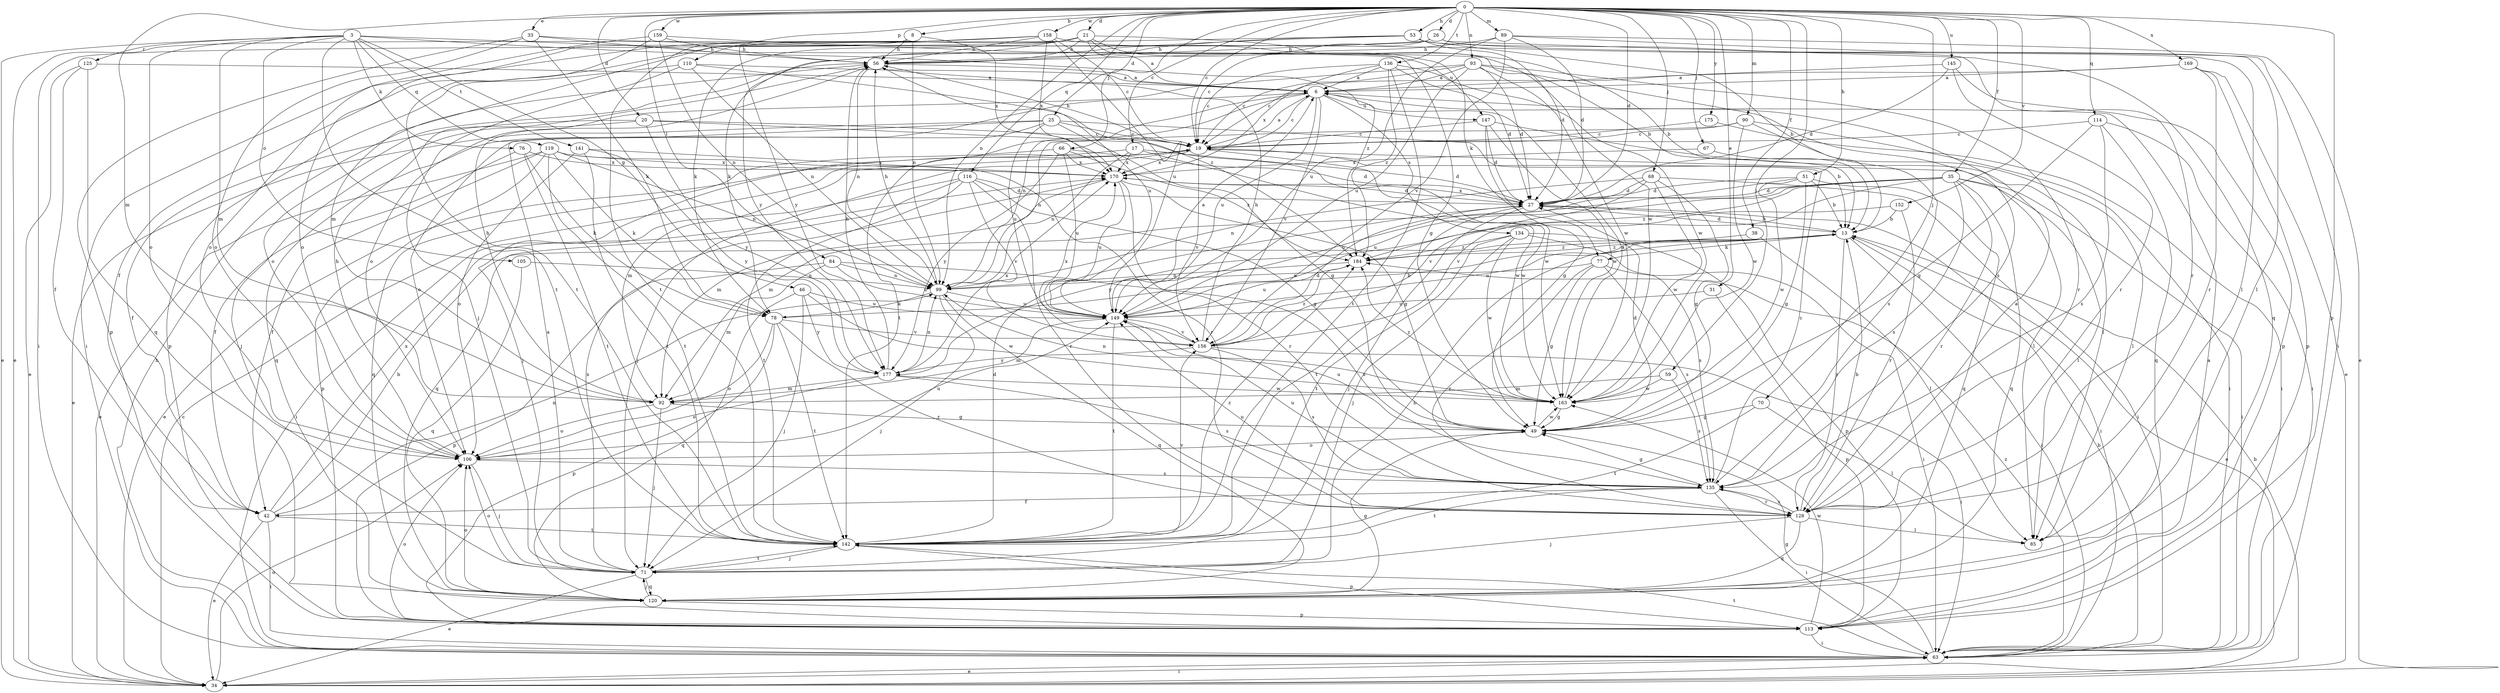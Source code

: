 strict digraph  {
0;
3;
6;
8;
13;
17;
19;
20;
21;
25;
26;
27;
31;
33;
34;
35;
38;
42;
46;
49;
51;
53;
56;
59;
63;
66;
67;
68;
70;
71;
76;
77;
78;
84;
85;
89;
90;
92;
93;
99;
105;
106;
110;
113;
114;
116;
119;
120;
125;
128;
134;
135;
136;
141;
142;
145;
147;
149;
152;
156;
158;
159;
163;
169;
170;
175;
177;
184;
0 -> 8  [label=b];
0 -> 17  [label=c];
0 -> 19  [label=c];
0 -> 20  [label=d];
0 -> 21  [label=d];
0 -> 25  [label=d];
0 -> 26  [label=d];
0 -> 27  [label=d];
0 -> 31  [label=e];
0 -> 33  [label=e];
0 -> 35  [label=f];
0 -> 38  [label=f];
0 -> 51  [label=h];
0 -> 53  [label=h];
0 -> 59  [label=i];
0 -> 66  [label=j];
0 -> 67  [label=j];
0 -> 68  [label=j];
0 -> 70  [label=j];
0 -> 84  [label=l];
0 -> 89  [label=m];
0 -> 90  [label=m];
0 -> 92  [label=m];
0 -> 93  [label=n];
0 -> 99  [label=n];
0 -> 110  [label=p];
0 -> 113  [label=p];
0 -> 114  [label=q];
0 -> 116  [label=q];
0 -> 136  [label=t];
0 -> 145  [label=u];
0 -> 152  [label=v];
0 -> 158  [label=w];
0 -> 159  [label=w];
0 -> 169  [label=x];
0 -> 175  [label=y];
3 -> 34  [label=e];
3 -> 46  [label=g];
3 -> 76  [label=k];
3 -> 92  [label=m];
3 -> 105  [label=o];
3 -> 106  [label=o];
3 -> 119  [label=q];
3 -> 125  [label=r];
3 -> 141  [label=t];
3 -> 142  [label=t];
3 -> 147  [label=u];
3 -> 184  [label=z];
6 -> 19  [label=c];
6 -> 99  [label=n];
6 -> 134  [label=s];
6 -> 142  [label=t];
6 -> 147  [label=u];
6 -> 149  [label=u];
6 -> 156  [label=v];
8 -> 56  [label=h];
8 -> 99  [label=n];
8 -> 106  [label=o];
8 -> 170  [label=x];
13 -> 27  [label=d];
13 -> 34  [label=e];
13 -> 63  [label=i];
13 -> 77  [label=k];
13 -> 128  [label=r];
13 -> 149  [label=u];
13 -> 184  [label=z];
17 -> 27  [label=d];
17 -> 71  [label=j];
17 -> 99  [label=n];
17 -> 163  [label=w];
17 -> 170  [label=x];
19 -> 6  [label=a];
19 -> 34  [label=e];
19 -> 56  [label=h];
19 -> 71  [label=j];
19 -> 85  [label=l];
19 -> 92  [label=m];
19 -> 156  [label=v];
19 -> 163  [label=w];
19 -> 170  [label=x];
20 -> 19  [label=c];
20 -> 42  [label=f];
20 -> 71  [label=j];
20 -> 163  [label=w];
20 -> 177  [label=y];
21 -> 6  [label=a];
21 -> 49  [label=g];
21 -> 56  [label=h];
21 -> 63  [label=i];
21 -> 77  [label=k];
21 -> 78  [label=k];
21 -> 142  [label=t];
21 -> 163  [label=w];
21 -> 177  [label=y];
25 -> 13  [label=b];
25 -> 19  [label=c];
25 -> 34  [label=e];
25 -> 49  [label=g];
25 -> 106  [label=o];
25 -> 120  [label=q];
25 -> 149  [label=u];
26 -> 19  [label=c];
26 -> 42  [label=f];
26 -> 56  [label=h];
26 -> 120  [label=q];
26 -> 128  [label=r];
27 -> 13  [label=b];
27 -> 63  [label=i];
27 -> 71  [label=j];
27 -> 142  [label=t];
27 -> 170  [label=x];
31 -> 113  [label=p];
31 -> 149  [label=u];
33 -> 56  [label=h];
33 -> 78  [label=k];
33 -> 85  [label=l];
33 -> 106  [label=o];
33 -> 113  [label=p];
34 -> 13  [label=b];
34 -> 19  [label=c];
34 -> 63  [label=i];
34 -> 106  [label=o];
35 -> 27  [label=d];
35 -> 63  [label=i];
35 -> 85  [label=l];
35 -> 92  [label=m];
35 -> 120  [label=q];
35 -> 128  [label=r];
35 -> 135  [label=s];
35 -> 149  [label=u];
35 -> 156  [label=v];
35 -> 184  [label=z];
38 -> 85  [label=l];
38 -> 184  [label=z];
42 -> 13  [label=b];
42 -> 34  [label=e];
42 -> 63  [label=i];
42 -> 99  [label=n];
42 -> 142  [label=t];
42 -> 170  [label=x];
46 -> 71  [label=j];
46 -> 120  [label=q];
46 -> 149  [label=u];
46 -> 163  [label=w];
46 -> 177  [label=y];
49 -> 27  [label=d];
49 -> 106  [label=o];
49 -> 149  [label=u];
49 -> 163  [label=w];
51 -> 13  [label=b];
51 -> 27  [label=d];
51 -> 49  [label=g];
51 -> 120  [label=q];
51 -> 149  [label=u];
51 -> 163  [label=w];
53 -> 13  [label=b];
53 -> 27  [label=d];
53 -> 56  [label=h];
53 -> 78  [label=k];
53 -> 85  [label=l];
53 -> 92  [label=m];
56 -> 6  [label=a];
56 -> 99  [label=n];
56 -> 106  [label=o];
56 -> 149  [label=u];
59 -> 92  [label=m];
59 -> 135  [label=s];
59 -> 163  [label=w];
63 -> 13  [label=b];
63 -> 34  [label=e];
63 -> 49  [label=g];
63 -> 56  [label=h];
63 -> 142  [label=t];
63 -> 184  [label=z];
66 -> 27  [label=d];
66 -> 120  [label=q];
66 -> 149  [label=u];
66 -> 170  [label=x];
66 -> 177  [label=y];
66 -> 184  [label=z];
67 -> 85  [label=l];
67 -> 170  [label=x];
68 -> 27  [label=d];
68 -> 49  [label=g];
68 -> 63  [label=i];
68 -> 99  [label=n];
68 -> 156  [label=v];
68 -> 163  [label=w];
70 -> 49  [label=g];
70 -> 85  [label=l];
70 -> 142  [label=t];
71 -> 6  [label=a];
71 -> 13  [label=b];
71 -> 34  [label=e];
71 -> 106  [label=o];
71 -> 120  [label=q];
71 -> 142  [label=t];
71 -> 170  [label=x];
76 -> 42  [label=f];
76 -> 78  [label=k];
76 -> 142  [label=t];
76 -> 170  [label=x];
77 -> 49  [label=g];
77 -> 63  [label=i];
77 -> 99  [label=n];
77 -> 128  [label=r];
77 -> 135  [label=s];
78 -> 13  [label=b];
78 -> 106  [label=o];
78 -> 113  [label=p];
78 -> 128  [label=r];
78 -> 142  [label=t];
78 -> 156  [label=v];
84 -> 92  [label=m];
84 -> 99  [label=n];
84 -> 113  [label=p];
84 -> 135  [label=s];
84 -> 149  [label=u];
89 -> 27  [label=d];
89 -> 34  [label=e];
89 -> 56  [label=h];
89 -> 63  [label=i];
89 -> 149  [label=u];
89 -> 156  [label=v];
90 -> 19  [label=c];
90 -> 63  [label=i];
90 -> 99  [label=n];
90 -> 135  [label=s];
90 -> 163  [label=w];
92 -> 49  [label=g];
92 -> 56  [label=h];
92 -> 71  [label=j];
92 -> 106  [label=o];
93 -> 6  [label=a];
93 -> 19  [label=c];
93 -> 27  [label=d];
93 -> 106  [label=o];
93 -> 128  [label=r];
93 -> 135  [label=s];
93 -> 149  [label=u];
93 -> 163  [label=w];
99 -> 56  [label=h];
99 -> 71  [label=j];
99 -> 78  [label=k];
99 -> 120  [label=q];
99 -> 149  [label=u];
105 -> 99  [label=n];
105 -> 120  [label=q];
106 -> 56  [label=h];
106 -> 71  [label=j];
106 -> 135  [label=s];
106 -> 149  [label=u];
110 -> 6  [label=a];
110 -> 71  [label=j];
110 -> 99  [label=n];
110 -> 113  [label=p];
110 -> 184  [label=z];
113 -> 6  [label=a];
113 -> 63  [label=i];
113 -> 106  [label=o];
113 -> 163  [label=w];
114 -> 19  [label=c];
114 -> 49  [label=g];
114 -> 63  [label=i];
114 -> 120  [label=q];
114 -> 135  [label=s];
116 -> 27  [label=d];
116 -> 49  [label=g];
116 -> 63  [label=i];
116 -> 120  [label=q];
116 -> 128  [label=r];
116 -> 142  [label=t];
116 -> 156  [label=v];
119 -> 34  [label=e];
119 -> 42  [label=f];
119 -> 78  [label=k];
119 -> 99  [label=n];
119 -> 113  [label=p];
119 -> 128  [label=r];
119 -> 142  [label=t];
119 -> 170  [label=x];
120 -> 49  [label=g];
120 -> 71  [label=j];
120 -> 106  [label=o];
120 -> 113  [label=p];
125 -> 6  [label=a];
125 -> 34  [label=e];
125 -> 42  [label=f];
125 -> 120  [label=q];
128 -> 6  [label=a];
128 -> 13  [label=b];
128 -> 71  [label=j];
128 -> 85  [label=l];
128 -> 120  [label=q];
128 -> 135  [label=s];
128 -> 149  [label=u];
134 -> 71  [label=j];
134 -> 113  [label=p];
134 -> 135  [label=s];
134 -> 142  [label=t];
134 -> 163  [label=w];
134 -> 184  [label=z];
135 -> 19  [label=c];
135 -> 42  [label=f];
135 -> 49  [label=g];
135 -> 63  [label=i];
135 -> 128  [label=r];
135 -> 142  [label=t];
135 -> 149  [label=u];
136 -> 6  [label=a];
136 -> 19  [label=c];
136 -> 27  [label=d];
136 -> 142  [label=t];
136 -> 163  [label=w];
136 -> 170  [label=x];
136 -> 184  [label=z];
141 -> 106  [label=o];
141 -> 142  [label=t];
141 -> 170  [label=x];
141 -> 177  [label=y];
142 -> 27  [label=d];
142 -> 71  [label=j];
142 -> 113  [label=p];
142 -> 156  [label=v];
142 -> 184  [label=z];
145 -> 6  [label=a];
145 -> 27  [label=d];
145 -> 113  [label=p];
145 -> 128  [label=r];
147 -> 19  [label=c];
147 -> 27  [label=d];
147 -> 49  [label=g];
147 -> 85  [label=l];
147 -> 163  [label=w];
149 -> 6  [label=a];
149 -> 92  [label=m];
149 -> 142  [label=t];
149 -> 156  [label=v];
152 -> 13  [label=b];
152 -> 128  [label=r];
152 -> 177  [label=y];
156 -> 27  [label=d];
156 -> 56  [label=h];
156 -> 63  [label=i];
156 -> 135  [label=s];
156 -> 170  [label=x];
156 -> 177  [label=y];
156 -> 184  [label=z];
158 -> 13  [label=b];
158 -> 19  [label=c];
158 -> 34  [label=e];
158 -> 56  [label=h];
158 -> 63  [label=i];
158 -> 149  [label=u];
158 -> 170  [label=x];
158 -> 177  [label=y];
159 -> 13  [label=b];
159 -> 56  [label=h];
159 -> 99  [label=n];
159 -> 106  [label=o];
159 -> 142  [label=t];
163 -> 6  [label=a];
163 -> 49  [label=g];
163 -> 99  [label=n];
163 -> 184  [label=z];
169 -> 6  [label=a];
169 -> 19  [label=c];
169 -> 34  [label=e];
169 -> 113  [label=p];
169 -> 128  [label=r];
170 -> 27  [label=d];
170 -> 49  [label=g];
170 -> 92  [label=m];
170 -> 128  [label=r];
170 -> 149  [label=u];
175 -> 19  [label=c];
175 -> 63  [label=i];
177 -> 56  [label=h];
177 -> 92  [label=m];
177 -> 99  [label=n];
177 -> 106  [label=o];
177 -> 135  [label=s];
177 -> 163  [label=w];
177 -> 170  [label=x];
184 -> 99  [label=n];
184 -> 149  [label=u];
}
